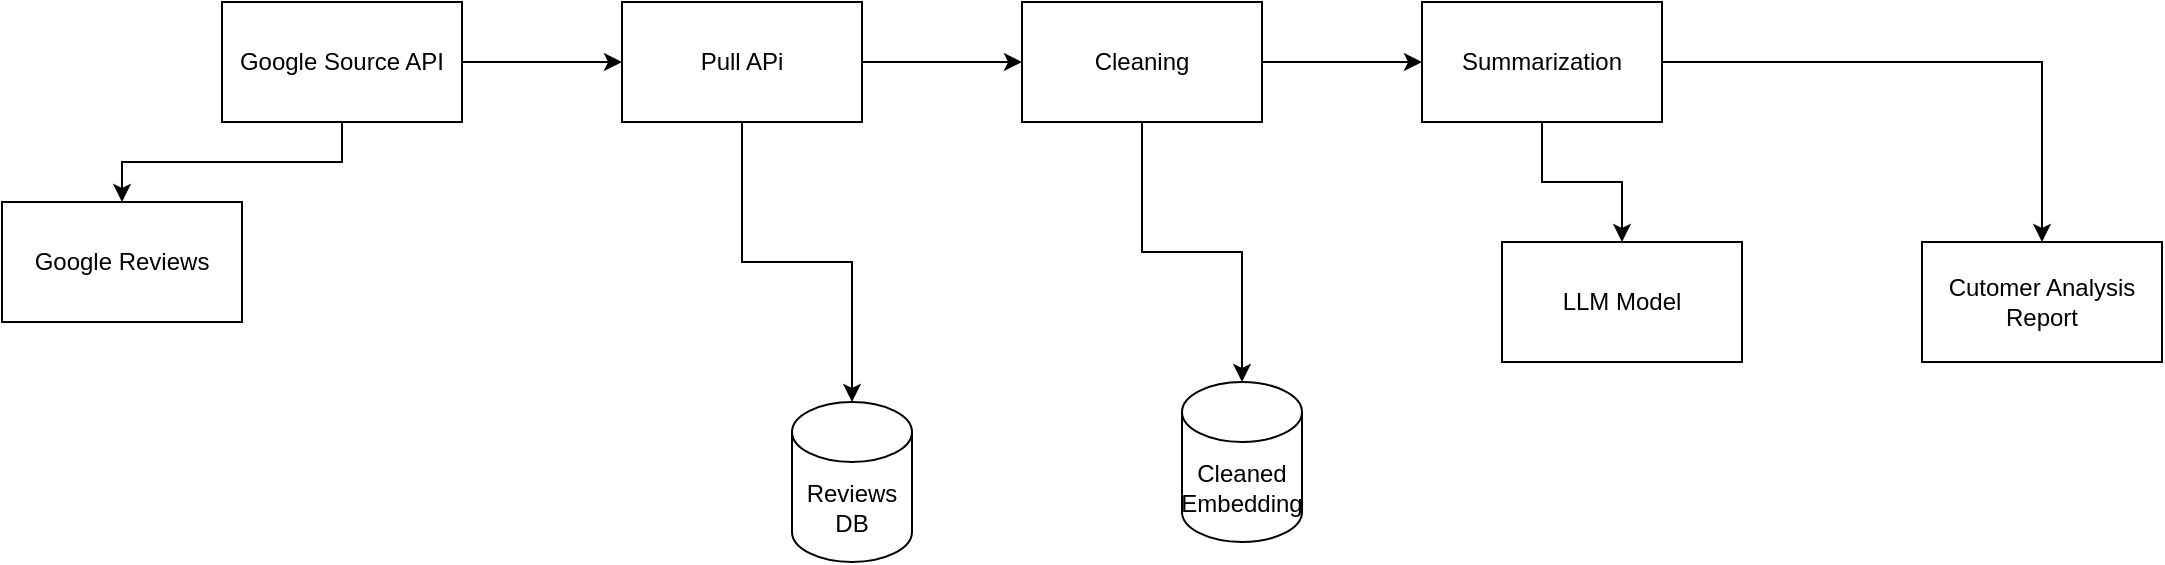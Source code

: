 <mxfile version="24.5.2" type="github">
  <diagram name="Page-1" id="T56wcgvE9HibvvRjGMIK">
    <mxGraphModel dx="1444" dy="833" grid="1" gridSize="10" guides="1" tooltips="1" connect="1" arrows="1" fold="1" page="1" pageScale="1" pageWidth="850" pageHeight="1100" math="0" shadow="0">
      <root>
        <mxCell id="0" />
        <mxCell id="1" parent="0" />
        <mxCell id="AcdTCWbEWRtVyamcs44_-1" value="Google Reviews" style="rounded=0;whiteSpace=wrap;html=1;" vertex="1" parent="1">
          <mxGeometry x="30" y="170" width="120" height="60" as="geometry" />
        </mxCell>
        <mxCell id="AcdTCWbEWRtVyamcs44_-5" value="" style="edgeStyle=orthogonalEdgeStyle;rounded=0;orthogonalLoop=1;jettySize=auto;html=1;" edge="1" parent="1" source="AcdTCWbEWRtVyamcs44_-2" target="AcdTCWbEWRtVyamcs44_-4">
          <mxGeometry relative="1" as="geometry" />
        </mxCell>
        <mxCell id="AcdTCWbEWRtVyamcs44_-10" style="edgeStyle=orthogonalEdgeStyle;rounded=0;orthogonalLoop=1;jettySize=auto;html=1;entryX=0.5;entryY=0;entryDx=0;entryDy=0;" edge="1" parent="1" source="AcdTCWbEWRtVyamcs44_-2" target="AcdTCWbEWRtVyamcs44_-1">
          <mxGeometry relative="1" as="geometry" />
        </mxCell>
        <mxCell id="AcdTCWbEWRtVyamcs44_-2" value="Google Source API" style="rounded=0;whiteSpace=wrap;html=1;" vertex="1" parent="1">
          <mxGeometry x="140" y="70" width="120" height="60" as="geometry" />
        </mxCell>
        <mxCell id="AcdTCWbEWRtVyamcs44_-9" value="" style="edgeStyle=orthogonalEdgeStyle;rounded=0;orthogonalLoop=1;jettySize=auto;html=1;" edge="1" parent="1" source="AcdTCWbEWRtVyamcs44_-4" target="AcdTCWbEWRtVyamcs44_-8">
          <mxGeometry relative="1" as="geometry" />
        </mxCell>
        <mxCell id="AcdTCWbEWRtVyamcs44_-4" value="Pull APi" style="rounded=0;whiteSpace=wrap;html=1;" vertex="1" parent="1">
          <mxGeometry x="340" y="70" width="120" height="60" as="geometry" />
        </mxCell>
        <mxCell id="AcdTCWbEWRtVyamcs44_-6" value="Reviews DB" style="shape=cylinder3;whiteSpace=wrap;html=1;boundedLbl=1;backgroundOutline=1;size=15;" vertex="1" parent="1">
          <mxGeometry x="425" y="270" width="60" height="80" as="geometry" />
        </mxCell>
        <mxCell id="AcdTCWbEWRtVyamcs44_-7" style="edgeStyle=orthogonalEdgeStyle;rounded=0;orthogonalLoop=1;jettySize=auto;html=1;entryX=0.5;entryY=0;entryDx=0;entryDy=0;entryPerimeter=0;" edge="1" parent="1" source="AcdTCWbEWRtVyamcs44_-4" target="AcdTCWbEWRtVyamcs44_-6">
          <mxGeometry relative="1" as="geometry" />
        </mxCell>
        <mxCell id="AcdTCWbEWRtVyamcs44_-12" value="" style="edgeStyle=orthogonalEdgeStyle;rounded=0;orthogonalLoop=1;jettySize=auto;html=1;" edge="1" parent="1" source="AcdTCWbEWRtVyamcs44_-8" target="AcdTCWbEWRtVyamcs44_-11">
          <mxGeometry relative="1" as="geometry" />
        </mxCell>
        <mxCell id="AcdTCWbEWRtVyamcs44_-29" value="" style="edgeStyle=orthogonalEdgeStyle;rounded=0;orthogonalLoop=1;jettySize=auto;html=1;" edge="1" parent="1" source="AcdTCWbEWRtVyamcs44_-8" target="AcdTCWbEWRtVyamcs44_-28">
          <mxGeometry relative="1" as="geometry" />
        </mxCell>
        <mxCell id="AcdTCWbEWRtVyamcs44_-8" value="Cleaning" style="rounded=0;whiteSpace=wrap;html=1;" vertex="1" parent="1">
          <mxGeometry x="540" y="70" width="120" height="60" as="geometry" />
        </mxCell>
        <mxCell id="AcdTCWbEWRtVyamcs44_-14" value="" style="edgeStyle=orthogonalEdgeStyle;rounded=0;orthogonalLoop=1;jettySize=auto;html=1;" edge="1" parent="1" source="AcdTCWbEWRtVyamcs44_-11" target="AcdTCWbEWRtVyamcs44_-13">
          <mxGeometry relative="1" as="geometry" />
        </mxCell>
        <mxCell id="AcdTCWbEWRtVyamcs44_-31" value="" style="edgeStyle=orthogonalEdgeStyle;rounded=0;orthogonalLoop=1;jettySize=auto;html=1;" edge="1" parent="1" source="AcdTCWbEWRtVyamcs44_-11" target="AcdTCWbEWRtVyamcs44_-30">
          <mxGeometry relative="1" as="geometry" />
        </mxCell>
        <mxCell id="AcdTCWbEWRtVyamcs44_-11" value="Summarization" style="rounded=0;whiteSpace=wrap;html=1;" vertex="1" parent="1">
          <mxGeometry x="740" y="70" width="120" height="60" as="geometry" />
        </mxCell>
        <mxCell id="AcdTCWbEWRtVyamcs44_-13" value="&lt;div&gt;Cutomer Analysis&lt;/div&gt;Report" style="rounded=0;whiteSpace=wrap;html=1;" vertex="1" parent="1">
          <mxGeometry x="990" y="190" width="120" height="60" as="geometry" />
        </mxCell>
        <mxCell id="AcdTCWbEWRtVyamcs44_-28" value="Cleaned Embedding" style="shape=cylinder3;whiteSpace=wrap;html=1;boundedLbl=1;backgroundOutline=1;size=15;" vertex="1" parent="1">
          <mxGeometry x="620" y="260" width="60" height="80" as="geometry" />
        </mxCell>
        <mxCell id="AcdTCWbEWRtVyamcs44_-30" value="LLM Model" style="rounded=0;whiteSpace=wrap;html=1;" vertex="1" parent="1">
          <mxGeometry x="780" y="190" width="120" height="60" as="geometry" />
        </mxCell>
      </root>
    </mxGraphModel>
  </diagram>
</mxfile>

